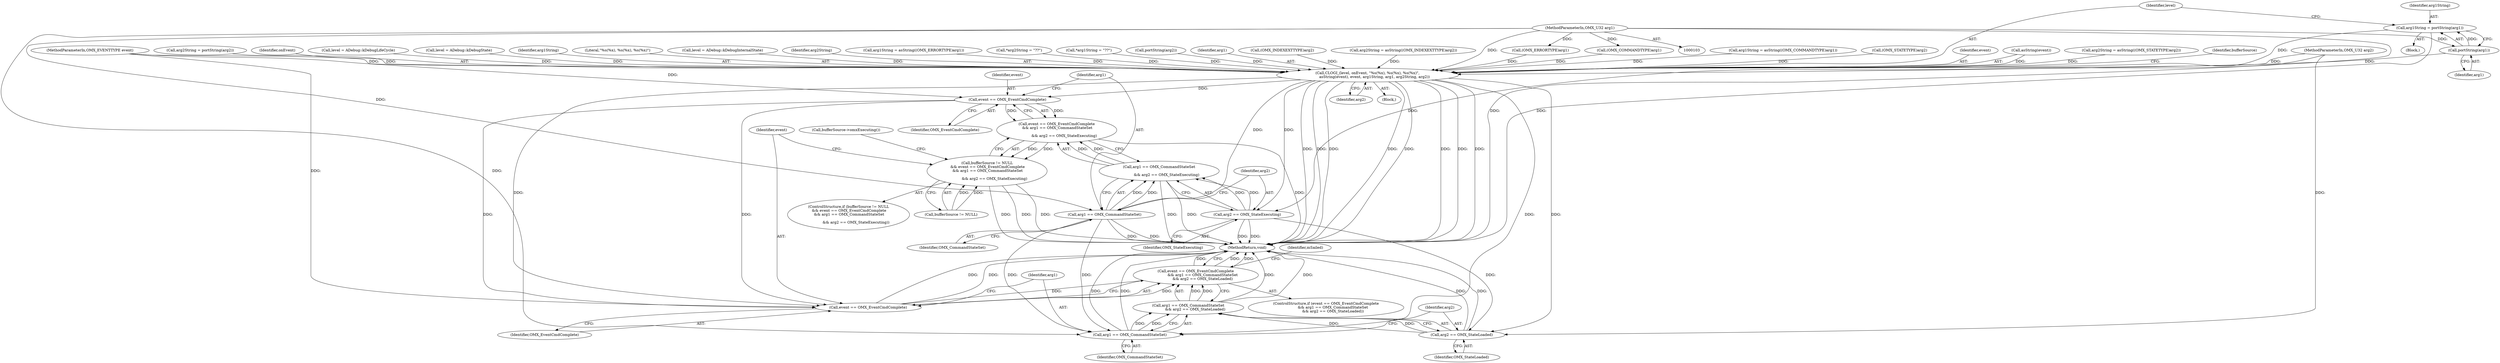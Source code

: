 digraph "0_Android_7c88b498fda1c2b608a9dd73960a2fd4d7b7e3f7@pointer" {
"1000176" [label="(Call,arg1String = portString(arg1))"];
"1000178" [label="(Call,portString(arg1))"];
"1000105" [label="(MethodParameterIn,OMX_U32 arg1)"];
"1000180" [label="(Call,CLOGI_(level, onEvent, \"%s(%x), %s(%x), %s(%x)\",\n            asString(event), event, arg1String, arg1, arg2String, arg2))"];
"1000198" [label="(Call,event == OMX_EventCmdComplete)"];
"1000197" [label="(Call,event == OMX_EventCmdComplete\n && arg1 == OMX_CommandStateSet\n\n             && arg2 == OMX_StateExecuting)"];
"1000193" [label="(Call,bufferSource != NULL\n && event == OMX_EventCmdComplete\n && arg1 == OMX_CommandStateSet\n\n             && arg2 == OMX_StateExecuting)"];
"1000212" [label="(Call,event == OMX_EventCmdComplete)"];
"1000211" [label="(Call,event == OMX_EventCmdComplete\n            && arg1 == OMX_CommandStateSet\n            && arg2 == OMX_StateLoaded)"];
"1000202" [label="(Call,arg1 == OMX_CommandStateSet)"];
"1000201" [label="(Call,arg1 == OMX_CommandStateSet\n\n             && arg2 == OMX_StateExecuting)"];
"1000216" [label="(Call,arg1 == OMX_CommandStateSet)"];
"1000215" [label="(Call,arg1 == OMX_CommandStateSet\n            && arg2 == OMX_StateLoaded)"];
"1000205" [label="(Call,arg2 == OMX_StateExecuting)"];
"1000219" [label="(Call,arg2 == OMX_StateLoaded)"];
"1000209" [label="(Call,bufferSource->omxExecuting())"];
"1000224" [label="(Identifier,mSailed)"];
"1000204" [label="(Identifier,OMX_CommandStateSet)"];
"1000190" [label="(Identifier,arg2)"];
"1000161" [label="(Call,(OMX_ERRORTYPE)arg1)"];
"1000124" [label="(Call,arg1String = asString((OMX_COMMANDTYPE)arg1))"];
"1000177" [label="(Identifier,arg1String)"];
"1000194" [label="(Call,bufferSource != NULL)"];
"1000192" [label="(ControlStructure,if (bufferSource != NULL\n && event == OMX_EventCmdComplete\n && arg1 == OMX_CommandStateSet\n\n             && arg2 == OMX_StateExecuting))"];
"1000226" [label="(MethodReturn,void)"];
"1000137" [label="(Call,(OMX_STATETYPE)arg2)"];
"1000220" [label="(Identifier,arg2)"];
"1000218" [label="(Identifier,OMX_CommandStateSet)"];
"1000200" [label="(Identifier,OMX_EventCmdComplete)"];
"1000186" [label="(Identifier,event)"];
"1000184" [label="(Call,asString(event))"];
"1000134" [label="(Call,arg2String = asString((OMX_STATETYPE)arg2))"];
"1000210" [label="(ControlStructure,if (event == OMX_EventCmdComplete\n            && arg1 == OMX_CommandStateSet\n            && arg2 == OMX_StateLoaded))"];
"1000195" [label="(Identifier,bufferSource)"];
"1000203" [label="(Identifier,arg1)"];
"1000152" [label="(Call,arg2String = portString(arg2))"];
"1000212" [label="(Call,event == OMX_EventCmdComplete)"];
"1000182" [label="(Identifier,onEvent)"];
"1000164" [label="(Call,level = ADebug::kDebugLifeCycle)"];
"1000198" [label="(Call,event == OMX_EventCmdComplete)"];
"1000140" [label="(Call,level = ADebug::kDebugState)"];
"1000105" [label="(MethodParameterIn,OMX_U32 arg1)"];
"1000187" [label="(Identifier,arg1String)"];
"1000219" [label="(Call,arg2 == OMX_StateLoaded)"];
"1000211" [label="(Call,event == OMX_EventCmdComplete\n            && arg1 == OMX_CommandStateSet\n            && arg2 == OMX_StateLoaded)"];
"1000217" [label="(Identifier,arg1)"];
"1000214" [label="(Identifier,OMX_EventCmdComplete)"];
"1000183" [label="(Literal,\"%s(%x), %s(%x), %s(%x)\")"];
"1000127" [label="(Call,(OMX_COMMANDTYPE)arg1)"];
"1000178" [label="(Call,portString(arg1))"];
"1000197" [label="(Call,event == OMX_EventCmdComplete\n && arg1 == OMX_CommandStateSet\n\n             && arg2 == OMX_StateExecuting)"];
"1000205" [label="(Call,arg2 == OMX_StateExecuting)"];
"1000207" [label="(Identifier,OMX_StateExecuting)"];
"1000201" [label="(Call,arg1 == OMX_CommandStateSet\n\n             && arg2 == OMX_StateExecuting)"];
"1000117" [label="(Call,level = ADebug::kDebugInternalState)"];
"1000189" [label="(Identifier,arg2String)"];
"1000176" [label="(Call,arg1String = portString(arg1))"];
"1000213" [label="(Identifier,event)"];
"1000107" [label="(Block,)"];
"1000106" [label="(MethodParameterIn,OMX_U32 arg2)"];
"1000221" [label="(Identifier,OMX_StateLoaded)"];
"1000215" [label="(Call,arg1 == OMX_CommandStateSet\n            && arg2 == OMX_StateLoaded)"];
"1000158" [label="(Call,arg1String = asString((OMX_ERRORTYPE)arg1))"];
"1000206" [label="(Identifier,arg2)"];
"1000180" [label="(Call,CLOGI_(level, onEvent, \"%s(%x), %s(%x), %s(%x)\",\n            asString(event), event, arg1String, arg1, arg2String, arg2))"];
"1000113" [label="(Call,*arg2String = \"??\")"];
"1000109" [label="(Call,*arg1String = \"??\")"];
"1000154" [label="(Call,portString(arg2))"];
"1000122" [label="(Block,)"];
"1000188" [label="(Identifier,arg1)"];
"1000216" [label="(Call,arg1 == OMX_CommandStateSet)"];
"1000172" [label="(Call,(OMX_INDEXEXTTYPE)arg2)"];
"1000179" [label="(Identifier,arg1)"];
"1000181" [label="(Identifier,level)"];
"1000202" [label="(Call,arg1 == OMX_CommandStateSet)"];
"1000193" [label="(Call,bufferSource != NULL\n && event == OMX_EventCmdComplete\n && arg1 == OMX_CommandStateSet\n\n             && arg2 == OMX_StateExecuting)"];
"1000104" [label="(MethodParameterIn,OMX_EVENTTYPE event)"];
"1000199" [label="(Identifier,event)"];
"1000169" [label="(Call,arg2String = asString((OMX_INDEXEXTTYPE)arg2))"];
"1000176" -> "1000122"  [label="AST: "];
"1000176" -> "1000178"  [label="CFG: "];
"1000177" -> "1000176"  [label="AST: "];
"1000178" -> "1000176"  [label="AST: "];
"1000181" -> "1000176"  [label="CFG: "];
"1000176" -> "1000226"  [label="DDG: "];
"1000178" -> "1000176"  [label="DDG: "];
"1000176" -> "1000180"  [label="DDG: "];
"1000178" -> "1000179"  [label="CFG: "];
"1000179" -> "1000178"  [label="AST: "];
"1000105" -> "1000178"  [label="DDG: "];
"1000178" -> "1000180"  [label="DDG: "];
"1000105" -> "1000103"  [label="AST: "];
"1000105" -> "1000226"  [label="DDG: "];
"1000105" -> "1000127"  [label="DDG: "];
"1000105" -> "1000161"  [label="DDG: "];
"1000105" -> "1000180"  [label="DDG: "];
"1000105" -> "1000202"  [label="DDG: "];
"1000105" -> "1000216"  [label="DDG: "];
"1000180" -> "1000107"  [label="AST: "];
"1000180" -> "1000190"  [label="CFG: "];
"1000181" -> "1000180"  [label="AST: "];
"1000182" -> "1000180"  [label="AST: "];
"1000183" -> "1000180"  [label="AST: "];
"1000184" -> "1000180"  [label="AST: "];
"1000186" -> "1000180"  [label="AST: "];
"1000187" -> "1000180"  [label="AST: "];
"1000188" -> "1000180"  [label="AST: "];
"1000189" -> "1000180"  [label="AST: "];
"1000190" -> "1000180"  [label="AST: "];
"1000195" -> "1000180"  [label="CFG: "];
"1000180" -> "1000226"  [label="DDG: "];
"1000180" -> "1000226"  [label="DDG: "];
"1000180" -> "1000226"  [label="DDG: "];
"1000180" -> "1000226"  [label="DDG: "];
"1000180" -> "1000226"  [label="DDG: "];
"1000180" -> "1000226"  [label="DDG: "];
"1000180" -> "1000226"  [label="DDG: "];
"1000180" -> "1000226"  [label="DDG: "];
"1000140" -> "1000180"  [label="DDG: "];
"1000117" -> "1000180"  [label="DDG: "];
"1000164" -> "1000180"  [label="DDG: "];
"1000184" -> "1000180"  [label="DDG: "];
"1000104" -> "1000180"  [label="DDG: "];
"1000158" -> "1000180"  [label="DDG: "];
"1000124" -> "1000180"  [label="DDG: "];
"1000109" -> "1000180"  [label="DDG: "];
"1000127" -> "1000180"  [label="DDG: "];
"1000161" -> "1000180"  [label="DDG: "];
"1000113" -> "1000180"  [label="DDG: "];
"1000152" -> "1000180"  [label="DDG: "];
"1000134" -> "1000180"  [label="DDG: "];
"1000169" -> "1000180"  [label="DDG: "];
"1000137" -> "1000180"  [label="DDG: "];
"1000154" -> "1000180"  [label="DDG: "];
"1000172" -> "1000180"  [label="DDG: "];
"1000106" -> "1000180"  [label="DDG: "];
"1000180" -> "1000198"  [label="DDG: "];
"1000180" -> "1000202"  [label="DDG: "];
"1000180" -> "1000205"  [label="DDG: "];
"1000180" -> "1000212"  [label="DDG: "];
"1000180" -> "1000216"  [label="DDG: "];
"1000180" -> "1000219"  [label="DDG: "];
"1000198" -> "1000197"  [label="AST: "];
"1000198" -> "1000200"  [label="CFG: "];
"1000199" -> "1000198"  [label="AST: "];
"1000200" -> "1000198"  [label="AST: "];
"1000203" -> "1000198"  [label="CFG: "];
"1000197" -> "1000198"  [label="CFG: "];
"1000198" -> "1000197"  [label="DDG: "];
"1000198" -> "1000197"  [label="DDG: "];
"1000104" -> "1000198"  [label="DDG: "];
"1000198" -> "1000212"  [label="DDG: "];
"1000198" -> "1000212"  [label="DDG: "];
"1000197" -> "1000193"  [label="AST: "];
"1000197" -> "1000201"  [label="CFG: "];
"1000201" -> "1000197"  [label="AST: "];
"1000193" -> "1000197"  [label="CFG: "];
"1000197" -> "1000226"  [label="DDG: "];
"1000197" -> "1000193"  [label="DDG: "];
"1000197" -> "1000193"  [label="DDG: "];
"1000201" -> "1000197"  [label="DDG: "];
"1000201" -> "1000197"  [label="DDG: "];
"1000193" -> "1000192"  [label="AST: "];
"1000193" -> "1000194"  [label="CFG: "];
"1000194" -> "1000193"  [label="AST: "];
"1000209" -> "1000193"  [label="CFG: "];
"1000213" -> "1000193"  [label="CFG: "];
"1000193" -> "1000226"  [label="DDG: "];
"1000193" -> "1000226"  [label="DDG: "];
"1000193" -> "1000226"  [label="DDG: "];
"1000194" -> "1000193"  [label="DDG: "];
"1000194" -> "1000193"  [label="DDG: "];
"1000212" -> "1000211"  [label="AST: "];
"1000212" -> "1000214"  [label="CFG: "];
"1000213" -> "1000212"  [label="AST: "];
"1000214" -> "1000212"  [label="AST: "];
"1000217" -> "1000212"  [label="CFG: "];
"1000211" -> "1000212"  [label="CFG: "];
"1000212" -> "1000226"  [label="DDG: "];
"1000212" -> "1000226"  [label="DDG: "];
"1000212" -> "1000211"  [label="DDG: "];
"1000212" -> "1000211"  [label="DDG: "];
"1000104" -> "1000212"  [label="DDG: "];
"1000211" -> "1000210"  [label="AST: "];
"1000211" -> "1000215"  [label="CFG: "];
"1000215" -> "1000211"  [label="AST: "];
"1000224" -> "1000211"  [label="CFG: "];
"1000226" -> "1000211"  [label="CFG: "];
"1000211" -> "1000226"  [label="DDG: "];
"1000211" -> "1000226"  [label="DDG: "];
"1000211" -> "1000226"  [label="DDG: "];
"1000215" -> "1000211"  [label="DDG: "];
"1000215" -> "1000211"  [label="DDG: "];
"1000202" -> "1000201"  [label="AST: "];
"1000202" -> "1000204"  [label="CFG: "];
"1000203" -> "1000202"  [label="AST: "];
"1000204" -> "1000202"  [label="AST: "];
"1000206" -> "1000202"  [label="CFG: "];
"1000201" -> "1000202"  [label="CFG: "];
"1000202" -> "1000226"  [label="DDG: "];
"1000202" -> "1000226"  [label="DDG: "];
"1000202" -> "1000201"  [label="DDG: "];
"1000202" -> "1000201"  [label="DDG: "];
"1000202" -> "1000216"  [label="DDG: "];
"1000202" -> "1000216"  [label="DDG: "];
"1000201" -> "1000205"  [label="CFG: "];
"1000205" -> "1000201"  [label="AST: "];
"1000201" -> "1000226"  [label="DDG: "];
"1000201" -> "1000226"  [label="DDG: "];
"1000205" -> "1000201"  [label="DDG: "];
"1000205" -> "1000201"  [label="DDG: "];
"1000216" -> "1000215"  [label="AST: "];
"1000216" -> "1000218"  [label="CFG: "];
"1000217" -> "1000216"  [label="AST: "];
"1000218" -> "1000216"  [label="AST: "];
"1000220" -> "1000216"  [label="CFG: "];
"1000215" -> "1000216"  [label="CFG: "];
"1000216" -> "1000226"  [label="DDG: "];
"1000216" -> "1000226"  [label="DDG: "];
"1000216" -> "1000215"  [label="DDG: "];
"1000216" -> "1000215"  [label="DDG: "];
"1000215" -> "1000219"  [label="CFG: "];
"1000219" -> "1000215"  [label="AST: "];
"1000215" -> "1000226"  [label="DDG: "];
"1000215" -> "1000226"  [label="DDG: "];
"1000219" -> "1000215"  [label="DDG: "];
"1000219" -> "1000215"  [label="DDG: "];
"1000205" -> "1000207"  [label="CFG: "];
"1000206" -> "1000205"  [label="AST: "];
"1000207" -> "1000205"  [label="AST: "];
"1000205" -> "1000226"  [label="DDG: "];
"1000205" -> "1000226"  [label="DDG: "];
"1000106" -> "1000205"  [label="DDG: "];
"1000205" -> "1000219"  [label="DDG: "];
"1000219" -> "1000221"  [label="CFG: "];
"1000220" -> "1000219"  [label="AST: "];
"1000221" -> "1000219"  [label="AST: "];
"1000219" -> "1000226"  [label="DDG: "];
"1000219" -> "1000226"  [label="DDG: "];
"1000106" -> "1000219"  [label="DDG: "];
}
